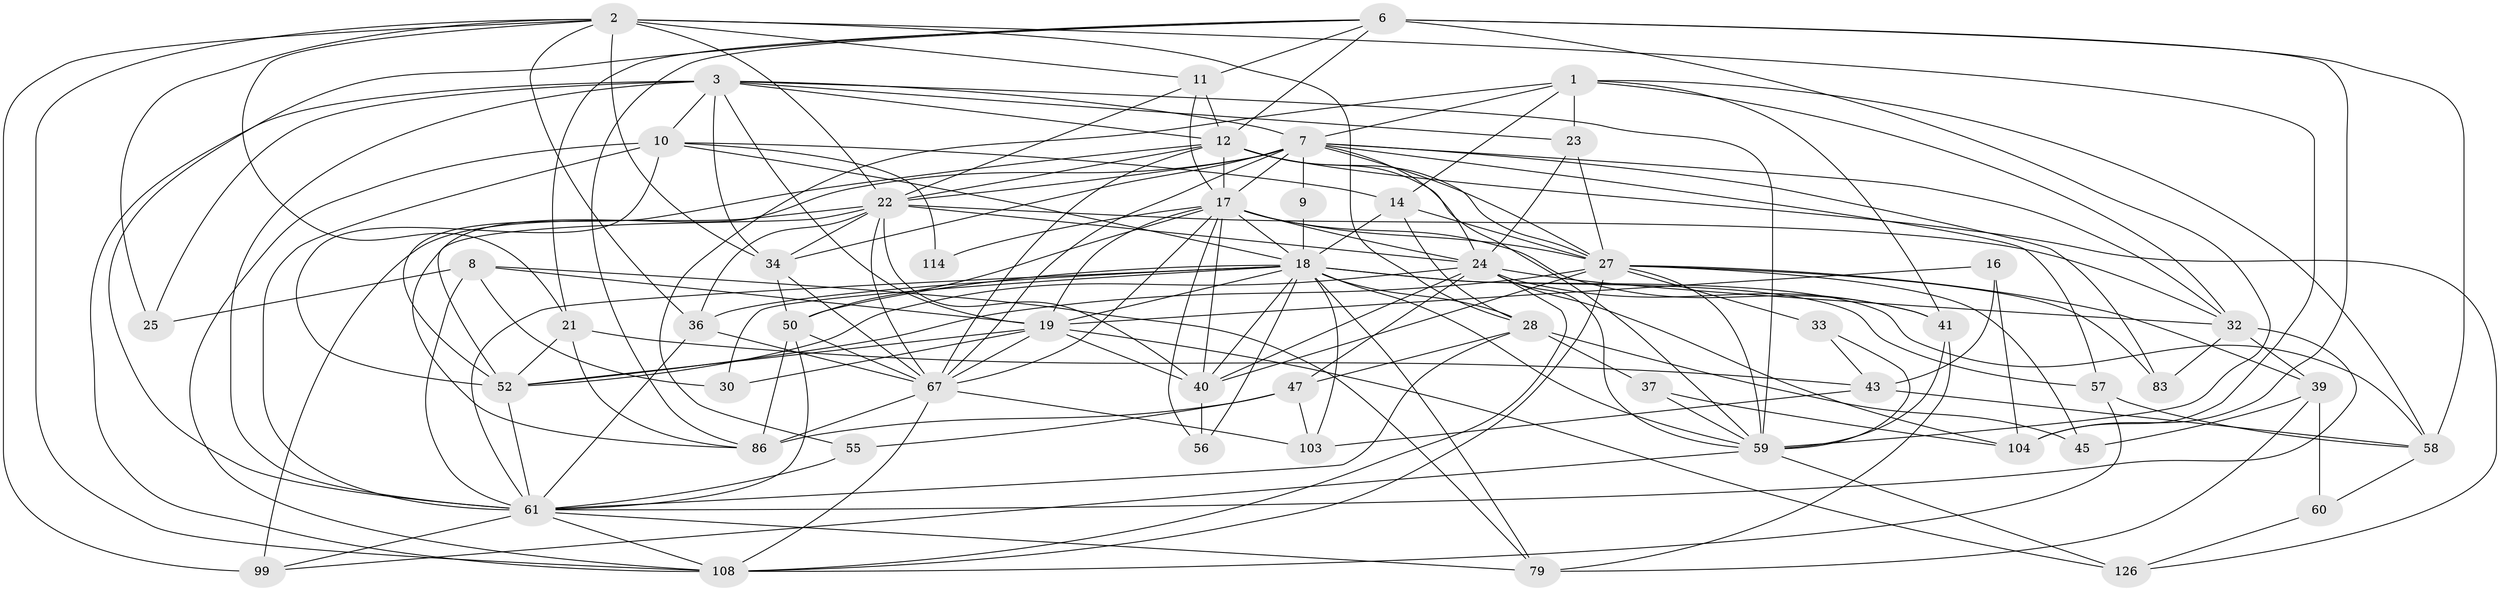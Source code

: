 // original degree distribution, {4: 0.2857142857142857, 6: 0.09022556390977443, 2: 0.12030075187969924, 5: 0.14285714285714285, 3: 0.2932330827067669, 7: 0.06015037593984962, 8: 0.007518796992481203}
// Generated by graph-tools (version 1.1) at 2025/19/03/04/25 18:19:00]
// undirected, 53 vertices, 174 edges
graph export_dot {
graph [start="1"]
  node [color=gray90,style=filled];
  1 [super="+107+84"];
  2 [super="+4+121+5"];
  3 [super="+54+26"];
  6 [super="+70+49"];
  7 [super="+102+15+75"];
  8 [super="+29"];
  9;
  10 [super="+44+13"];
  11 [super="+77"];
  12 [super="+105+87+64"];
  14 [super="+38"];
  16;
  17 [super="+130+62+72+20"];
  18 [super="+35+31+96+122"];
  19 [super="+78+80"];
  21 [super="+53+131"];
  22 [super="+92+125+71"];
  23;
  24 [super="+117+74+42"];
  25;
  27 [super="+63+100"];
  28 [super="+66"];
  30;
  32 [super="+98"];
  33;
  34 [super="+101"];
  36 [super="+93"];
  37 [super="+46"];
  39 [super="+65+48"];
  40 [super="+106"];
  41 [super="+133"];
  43;
  45 [super="+73"];
  47 [super="+94+109"];
  50 [super="+81"];
  52 [super="+115+111"];
  55;
  56;
  57 [super="+68"];
  58 [super="+82"];
  59 [super="+120+113"];
  60;
  61 [super="+76"];
  67 [super="+91+129"];
  79;
  83;
  86 [super="+88+90"];
  99 [super="+116"];
  103;
  104 [super="+119"];
  108 [super="+128+124"];
  114;
  126;
  1 -- 41;
  1 -- 55;
  1 -- 14;
  1 -- 7;
  1 -- 32;
  1 -- 58;
  1 -- 23;
  2 -- 34;
  2 -- 99;
  2 -- 104 [weight=2];
  2 -- 36;
  2 -- 25;
  2 -- 11;
  2 -- 108;
  2 -- 21;
  2 -- 22;
  2 -- 28;
  3 -- 25;
  3 -- 59;
  3 -- 23;
  3 -- 108;
  3 -- 34;
  3 -- 19;
  3 -- 7;
  3 -- 10;
  3 -- 61;
  3 -- 12;
  6 -- 59 [weight=2];
  6 -- 21;
  6 -- 86;
  6 -- 104;
  6 -- 58;
  6 -- 11;
  6 -- 61;
  6 -- 12;
  7 -- 9;
  7 -- 17;
  7 -- 34;
  7 -- 52;
  7 -- 24;
  7 -- 67;
  7 -- 32 [weight=2];
  7 -- 83;
  7 -- 27;
  7 -- 22;
  7 -- 57;
  8 -- 79;
  8 -- 25;
  8 -- 30;
  8 -- 19;
  8 -- 61;
  9 -- 18;
  10 -- 52;
  10 -- 14;
  10 -- 18;
  10 -- 114;
  10 -- 108;
  10 -- 61;
  11 -- 22;
  11 -- 17;
  11 -- 12 [weight=2];
  12 -- 52;
  12 -- 22;
  12 -- 59;
  12 -- 17;
  12 -- 67;
  12 -- 126;
  12 -- 27;
  14 -- 27;
  14 -- 18 [weight=2];
  14 -- 28;
  16 -- 43;
  16 -- 104;
  16 -- 19;
  17 -- 56;
  17 -- 114;
  17 -- 41;
  17 -- 27 [weight=2];
  17 -- 67;
  17 -- 19;
  17 -- 50;
  17 -- 24;
  17 -- 18;
  17 -- 40;
  18 -- 30;
  18 -- 56;
  18 -- 19;
  18 -- 103;
  18 -- 50;
  18 -- 58;
  18 -- 57;
  18 -- 28;
  18 -- 79;
  18 -- 59;
  18 -- 36;
  18 -- 40;
  18 -- 61;
  19 -- 67;
  19 -- 30 [weight=2];
  19 -- 126;
  19 -- 52;
  19 -- 40;
  21 -- 52;
  21 -- 43;
  21 -- 86;
  22 -- 67;
  22 -- 99;
  22 -- 32;
  22 -- 36;
  22 -- 40;
  22 -- 24;
  22 -- 86;
  22 -- 34;
  23 -- 24;
  23 -- 27;
  24 -- 108;
  24 -- 52;
  24 -- 104;
  24 -- 41;
  24 -- 32;
  24 -- 47;
  24 -- 59;
  24 -- 40 [weight=2];
  27 -- 83;
  27 -- 108;
  27 -- 33;
  27 -- 45;
  27 -- 59;
  27 -- 39;
  27 -- 52;
  27 -- 40;
  28 -- 37;
  28 -- 45 [weight=2];
  28 -- 47;
  28 -- 61;
  32 -- 83;
  32 -- 39;
  32 -- 61;
  33 -- 43;
  33 -- 59;
  34 -- 50;
  34 -- 67;
  36 -- 61;
  36 -- 67;
  37 -- 104;
  37 -- 59 [weight=2];
  39 -- 45;
  39 -- 60;
  39 -- 79;
  40 -- 56;
  41 -- 79;
  41 -- 59;
  43 -- 58;
  43 -- 103;
  47 -- 103;
  47 -- 86 [weight=2];
  47 -- 55;
  50 -- 67;
  50 -- 86;
  50 -- 61;
  52 -- 61;
  55 -- 61;
  57 -- 108;
  57 -- 58;
  58 -- 60;
  59 -- 126;
  59 -- 99;
  60 -- 126;
  61 -- 99;
  61 -- 108;
  61 -- 79;
  67 -- 103;
  67 -- 86;
  67 -- 108;
}
